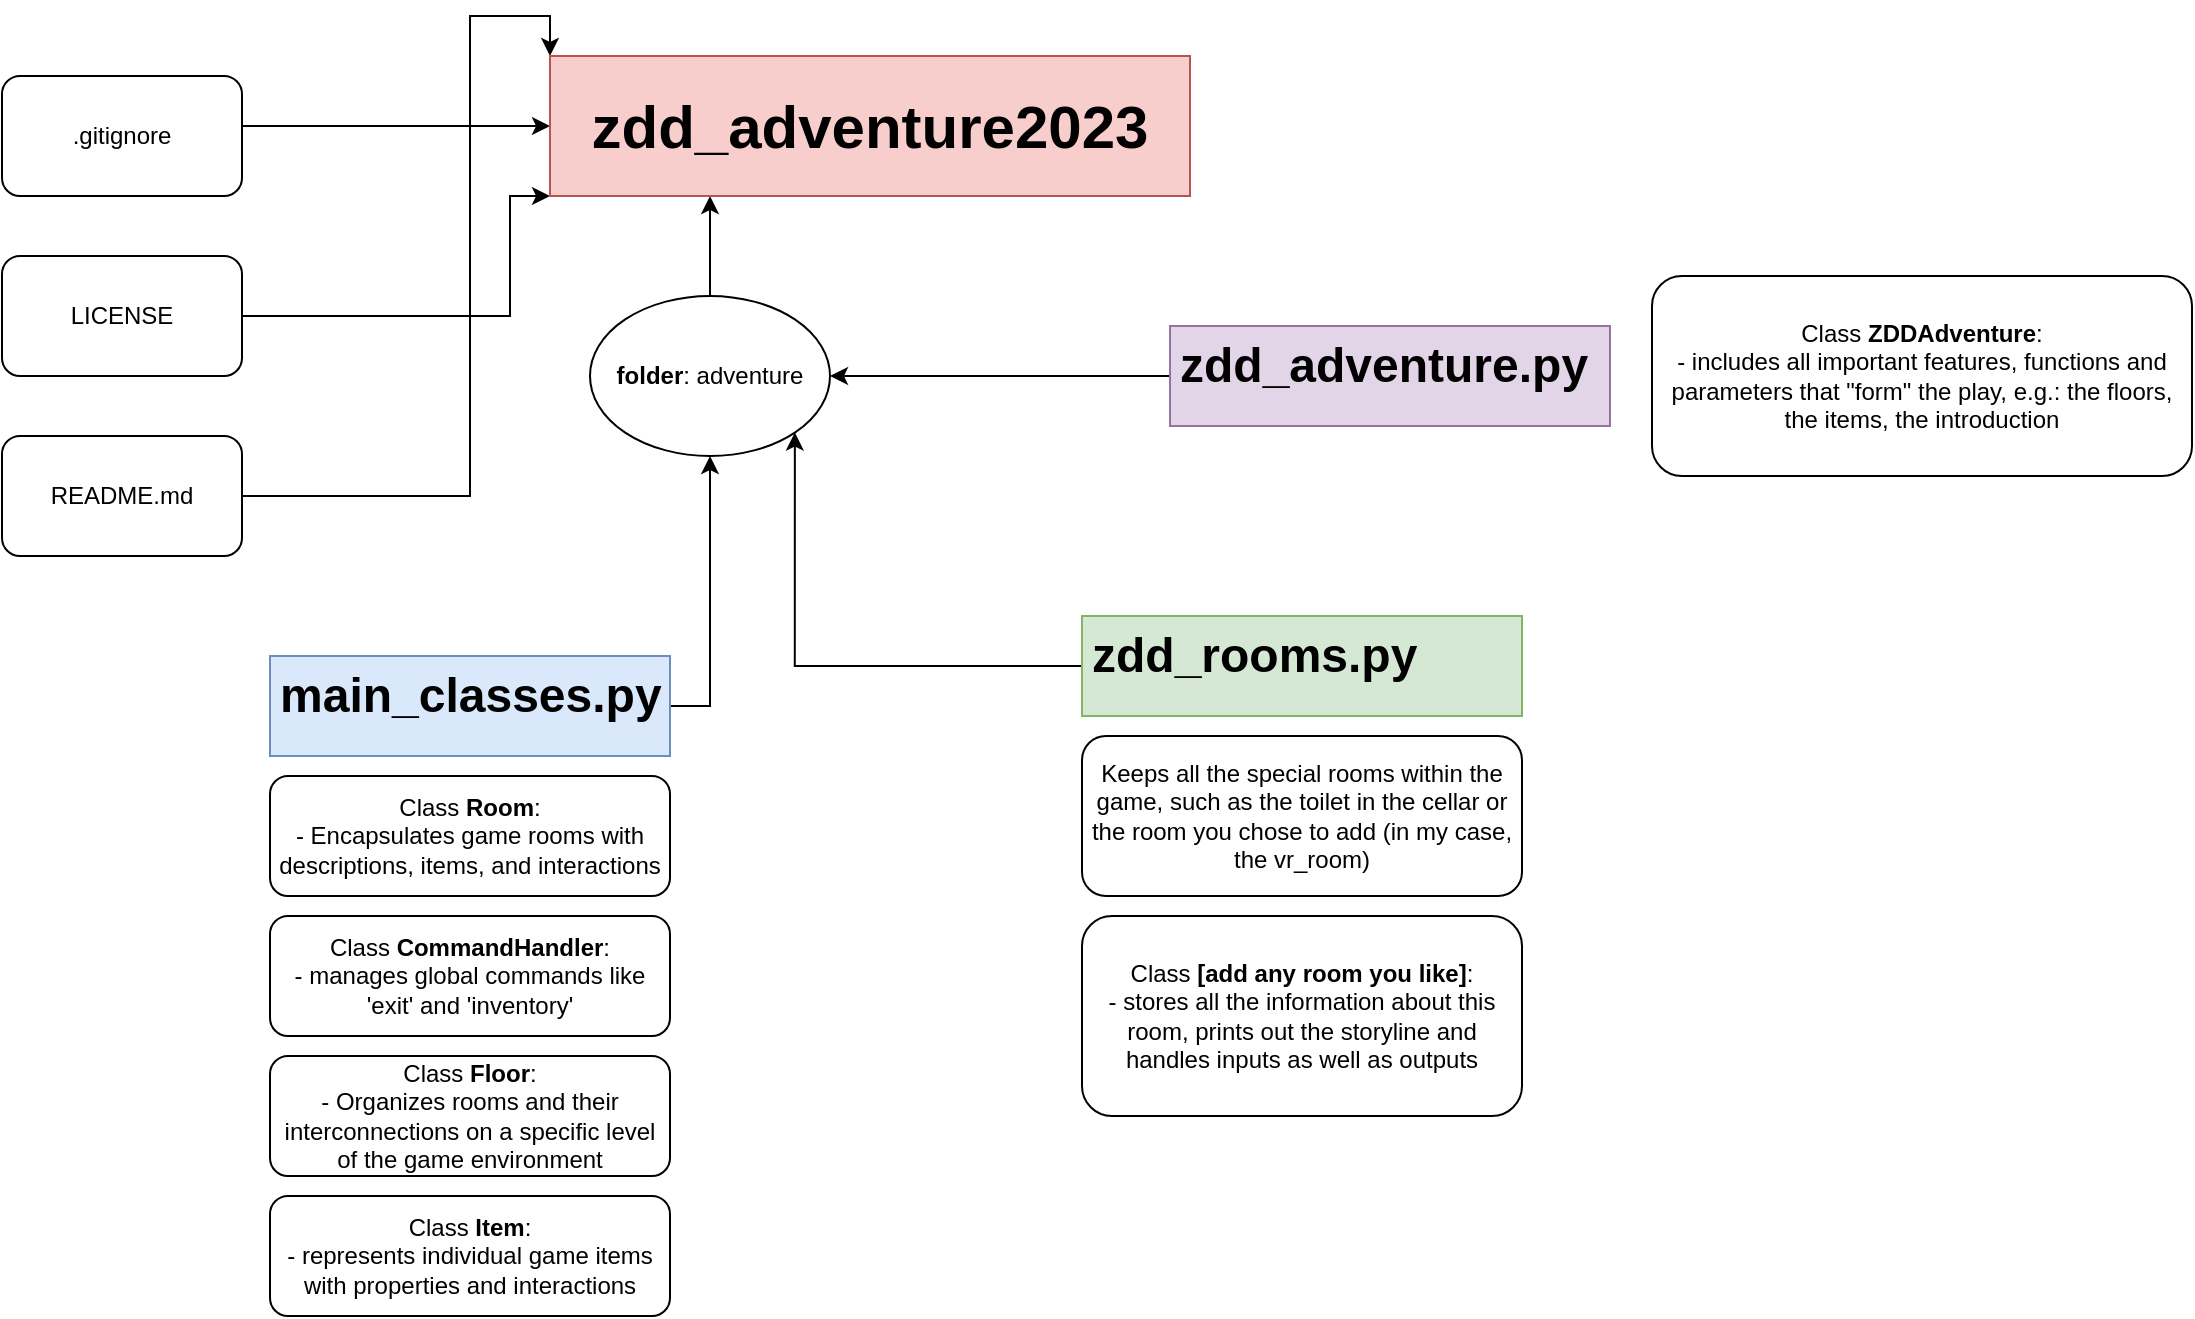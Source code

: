 <mxfile version="22.1.3" type="github">
  <diagram name="Seite-1" id="nK8Yi6ZxxenHy8w5aSEf">
    <mxGraphModel dx="2099" dy="808" grid="1" gridSize="10" guides="1" tooltips="1" connect="1" arrows="1" fold="1" page="1" pageScale="1" pageWidth="827" pageHeight="1169" math="0" shadow="0">
      <root>
        <mxCell id="0" />
        <mxCell id="1" parent="0" />
        <mxCell id="v8VzMCOKKeuK_YOFpvYh-1" value="Class &lt;b&gt;CommandHandler&lt;/b&gt;:&lt;br&gt;- manages&amp;nbsp;global commands like &#39;exit&#39; and &#39;inventory&#39;" style="rounded=1;whiteSpace=wrap;html=1;" parent="1" vertex="1">
          <mxGeometry x="-366" y="480" width="200" height="60" as="geometry" />
        </mxCell>
        <mxCell id="k7wtplZtl21-Dw7916h8-10" style="edgeStyle=orthogonalEdgeStyle;rounded=0;orthogonalLoop=1;jettySize=auto;html=1;entryX=0.5;entryY=1;entryDx=0;entryDy=0;" edge="1" parent="1" source="v8VzMCOKKeuK_YOFpvYh-2" target="k7wtplZtl21-Dw7916h8-1">
          <mxGeometry relative="1" as="geometry">
            <Array as="points">
              <mxPoint x="-146" y="320" />
              <mxPoint x="-146" y="320" />
            </Array>
          </mxGeometry>
        </mxCell>
        <mxCell id="v8VzMCOKKeuK_YOFpvYh-2" value="&lt;h1&gt;main_classes.py&lt;/h1&gt;" style="text;html=1;strokeColor=#6c8ebf;fillColor=#dae8fc;spacing=5;spacingTop=-20;whiteSpace=wrap;overflow=hidden;rounded=0;" parent="1" vertex="1">
          <mxGeometry x="-366" y="350" width="200" height="50" as="geometry" />
        </mxCell>
        <mxCell id="k7wtplZtl21-Dw7916h8-11" style="edgeStyle=orthogonalEdgeStyle;rounded=0;orthogonalLoop=1;jettySize=auto;html=1;entryX=1;entryY=0.5;entryDx=0;entryDy=0;" edge="1" parent="1" source="v8VzMCOKKeuK_YOFpvYh-4" target="k7wtplZtl21-Dw7916h8-1">
          <mxGeometry relative="1" as="geometry">
            <Array as="points">
              <mxPoint x="40" y="210" />
              <mxPoint x="40" y="210" />
            </Array>
          </mxGeometry>
        </mxCell>
        <mxCell id="v8VzMCOKKeuK_YOFpvYh-4" value="&lt;h1&gt;zdd_adventure.py&lt;/h1&gt;" style="text;html=1;strokeColor=#9673a6;fillColor=#e1d5e7;spacing=5;spacingTop=-20;whiteSpace=wrap;overflow=hidden;rounded=0;" parent="1" vertex="1">
          <mxGeometry x="84" y="185" width="220" height="50" as="geometry" />
        </mxCell>
        <mxCell id="k7wtplZtl21-Dw7916h8-15" style="edgeStyle=orthogonalEdgeStyle;rounded=0;orthogonalLoop=1;jettySize=auto;html=1;exitX=0.5;exitY=0;exitDx=0;exitDy=0;" edge="1" parent="1" source="v8VzMCOKKeuK_YOFpvYh-7">
          <mxGeometry relative="1" as="geometry">
            <mxPoint x="149.636" y="390" as="targetPoint" />
          </mxGeometry>
        </mxCell>
        <mxCell id="v8VzMCOKKeuK_YOFpvYh-7" value="Keeps all the special rooms within the game, such as the toilet in the cellar or the room you chose to add (in my case, the vr_room)" style="rounded=1;whiteSpace=wrap;html=1;" parent="1" vertex="1">
          <mxGeometry x="40" y="390" width="220" height="80" as="geometry" />
        </mxCell>
        <mxCell id="v8VzMCOKKeuK_YOFpvYh-8" value="Class &lt;b&gt;Item&lt;/b&gt;:&lt;br&gt;- represents individual game items with properties and interactions" style="rounded=1;whiteSpace=wrap;html=1;" parent="1" vertex="1">
          <mxGeometry x="-366" y="620" width="200" height="60" as="geometry" />
        </mxCell>
        <mxCell id="v8VzMCOKKeuK_YOFpvYh-11" value="Class &lt;b&gt;[add any room you like]&lt;/b&gt;:&lt;br&gt;- stores all the information about this room, prints out the storyline and handles inputs as well as outputs" style="rounded=1;whiteSpace=wrap;html=1;" parent="1" vertex="1">
          <mxGeometry x="40" y="480" width="220" height="100" as="geometry" />
        </mxCell>
        <mxCell id="v8VzMCOKKeuK_YOFpvYh-12" value="Class &lt;b&gt;ZDDAdventure&lt;/b&gt;:&lt;br&gt;- includes all important features, functions and parameters that &quot;form&quot; the play, e.g.: the floors, the items, the introduction" style="rounded=1;whiteSpace=wrap;html=1;" parent="1" vertex="1">
          <mxGeometry x="325" y="160" width="270" height="100" as="geometry" />
        </mxCell>
        <mxCell id="v8VzMCOKKeuK_YOFpvYh-13" value="Class &lt;b&gt;Room&lt;/b&gt;:&lt;br&gt;-&amp;nbsp;Encapsulates game rooms with descriptions, items, and interactions" style="rounded=1;whiteSpace=wrap;html=1;" parent="1" vertex="1">
          <mxGeometry x="-366" y="410" width="200" height="60" as="geometry" />
        </mxCell>
        <mxCell id="v8VzMCOKKeuK_YOFpvYh-14" value="Class &lt;b&gt;Floor&lt;/b&gt;:&lt;br&gt;-&amp;nbsp;Organizes rooms and their interconnections on a specific level of the game environment" style="rounded=1;whiteSpace=wrap;html=1;" parent="1" vertex="1">
          <mxGeometry x="-366" y="550" width="200" height="60" as="geometry" />
        </mxCell>
        <mxCell id="k7wtplZtl21-Dw7916h8-9" style="edgeStyle=orthogonalEdgeStyle;rounded=0;orthogonalLoop=1;jettySize=auto;html=1;entryX=0.25;entryY=1;entryDx=0;entryDy=0;" edge="1" parent="1" source="k7wtplZtl21-Dw7916h8-1" target="k7wtplZtl21-Dw7916h8-5">
          <mxGeometry relative="1" as="geometry" />
        </mxCell>
        <mxCell id="k7wtplZtl21-Dw7916h8-1" value="&lt;b&gt;folder&lt;/b&gt;: adventure" style="ellipse;whiteSpace=wrap;html=1;" vertex="1" parent="1">
          <mxGeometry x="-206" y="170" width="120" height="80" as="geometry" />
        </mxCell>
        <mxCell id="k7wtplZtl21-Dw7916h8-6" style="edgeStyle=orthogonalEdgeStyle;rounded=0;orthogonalLoop=1;jettySize=auto;html=1;entryX=0;entryY=0.5;entryDx=0;entryDy=0;" edge="1" parent="1" source="k7wtplZtl21-Dw7916h8-2" target="k7wtplZtl21-Dw7916h8-5">
          <mxGeometry relative="1" as="geometry">
            <Array as="points">
              <mxPoint x="-336" y="85" />
            </Array>
          </mxGeometry>
        </mxCell>
        <mxCell id="k7wtplZtl21-Dw7916h8-2" value=".gitignore" style="rounded=1;whiteSpace=wrap;html=1;" vertex="1" parent="1">
          <mxGeometry x="-500" y="60" width="120" height="60" as="geometry" />
        </mxCell>
        <mxCell id="k7wtplZtl21-Dw7916h8-7" style="edgeStyle=orthogonalEdgeStyle;rounded=0;orthogonalLoop=1;jettySize=auto;html=1;entryX=0;entryY=1;entryDx=0;entryDy=0;" edge="1" parent="1" source="k7wtplZtl21-Dw7916h8-3" target="k7wtplZtl21-Dw7916h8-5">
          <mxGeometry relative="1" as="geometry">
            <mxPoint x="-196" y="130" as="targetPoint" />
            <Array as="points">
              <mxPoint x="-246" y="180" />
              <mxPoint x="-246" y="120" />
            </Array>
          </mxGeometry>
        </mxCell>
        <mxCell id="k7wtplZtl21-Dw7916h8-3" value="LICENSE" style="rounded=1;whiteSpace=wrap;html=1;" vertex="1" parent="1">
          <mxGeometry x="-500" y="150" width="120" height="60" as="geometry" />
        </mxCell>
        <mxCell id="k7wtplZtl21-Dw7916h8-8" style="edgeStyle=orthogonalEdgeStyle;rounded=0;orthogonalLoop=1;jettySize=auto;html=1;entryX=0;entryY=0;entryDx=0;entryDy=0;" edge="1" parent="1" source="k7wtplZtl21-Dw7916h8-4" target="k7wtplZtl21-Dw7916h8-5">
          <mxGeometry relative="1" as="geometry">
            <mxPoint x="-206" y="130" as="targetPoint" />
            <Array as="points">
              <mxPoint x="-266" y="270" />
              <mxPoint x="-266" y="30" />
              <mxPoint x="-226" y="30" />
            </Array>
          </mxGeometry>
        </mxCell>
        <mxCell id="k7wtplZtl21-Dw7916h8-4" value="README.md" style="rounded=1;whiteSpace=wrap;html=1;" vertex="1" parent="1">
          <mxGeometry x="-500" y="240" width="120" height="60" as="geometry" />
        </mxCell>
        <mxCell id="k7wtplZtl21-Dw7916h8-5" value="zdd_adventure2023" style="text;html=1;strokeColor=#b85450;fillColor=#f8cecc;align=center;verticalAlign=middle;whiteSpace=wrap;rounded=0;fontStyle=1;fontSize=30;" vertex="1" parent="1">
          <mxGeometry x="-226" y="50" width="320" height="70" as="geometry" />
        </mxCell>
        <mxCell id="k7wtplZtl21-Dw7916h8-13" style="edgeStyle=orthogonalEdgeStyle;rounded=0;orthogonalLoop=1;jettySize=auto;html=1;entryX=1;entryY=1;entryDx=0;entryDy=0;" edge="1" parent="1" source="k7wtplZtl21-Dw7916h8-12" target="k7wtplZtl21-Dw7916h8-1">
          <mxGeometry relative="1" as="geometry" />
        </mxCell>
        <mxCell id="k7wtplZtl21-Dw7916h8-12" value="&lt;h1&gt;zdd_rooms.py&lt;/h1&gt;" style="text;html=1;strokeColor=#82b366;fillColor=#d5e8d4;spacing=5;spacingTop=-20;whiteSpace=wrap;overflow=hidden;rounded=0;" vertex="1" parent="1">
          <mxGeometry x="40" y="330" width="220" height="50" as="geometry" />
        </mxCell>
      </root>
    </mxGraphModel>
  </diagram>
</mxfile>
